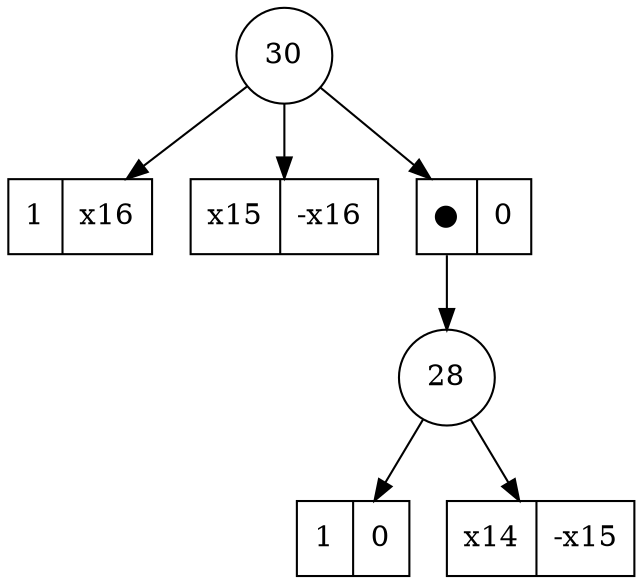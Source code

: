 digraph G {
	Dec_0_1 [shape=circle, label="30"]
	Dec_0_1 -> Ele_1_16
	Ele_1_16 [shape=record,label="<f0> 1|<f1> x16"]
	Dec_0_1 -> Ele_1_17
	Ele_1_17 [shape=record,label="<f0> x15|<f1> -x16"]
	Dec_0_1 -> Ele_1_18
	Ele_1_18 [shape=record,label="<f0> ●|<f1> 0"]
	Ele_1_18:f0 -> Dec_2_7
	Dec_2_7 [shape=circle, label="28"]
	Dec_2_7 -> Ele_3_13
	Ele_3_13 [shape=record,label="<f0> 1|<f1> 0"]
	Dec_2_7 -> Ele_3_14
	Ele_3_14 [shape=record,label="<f0> x14|<f1> -x15"]
}
